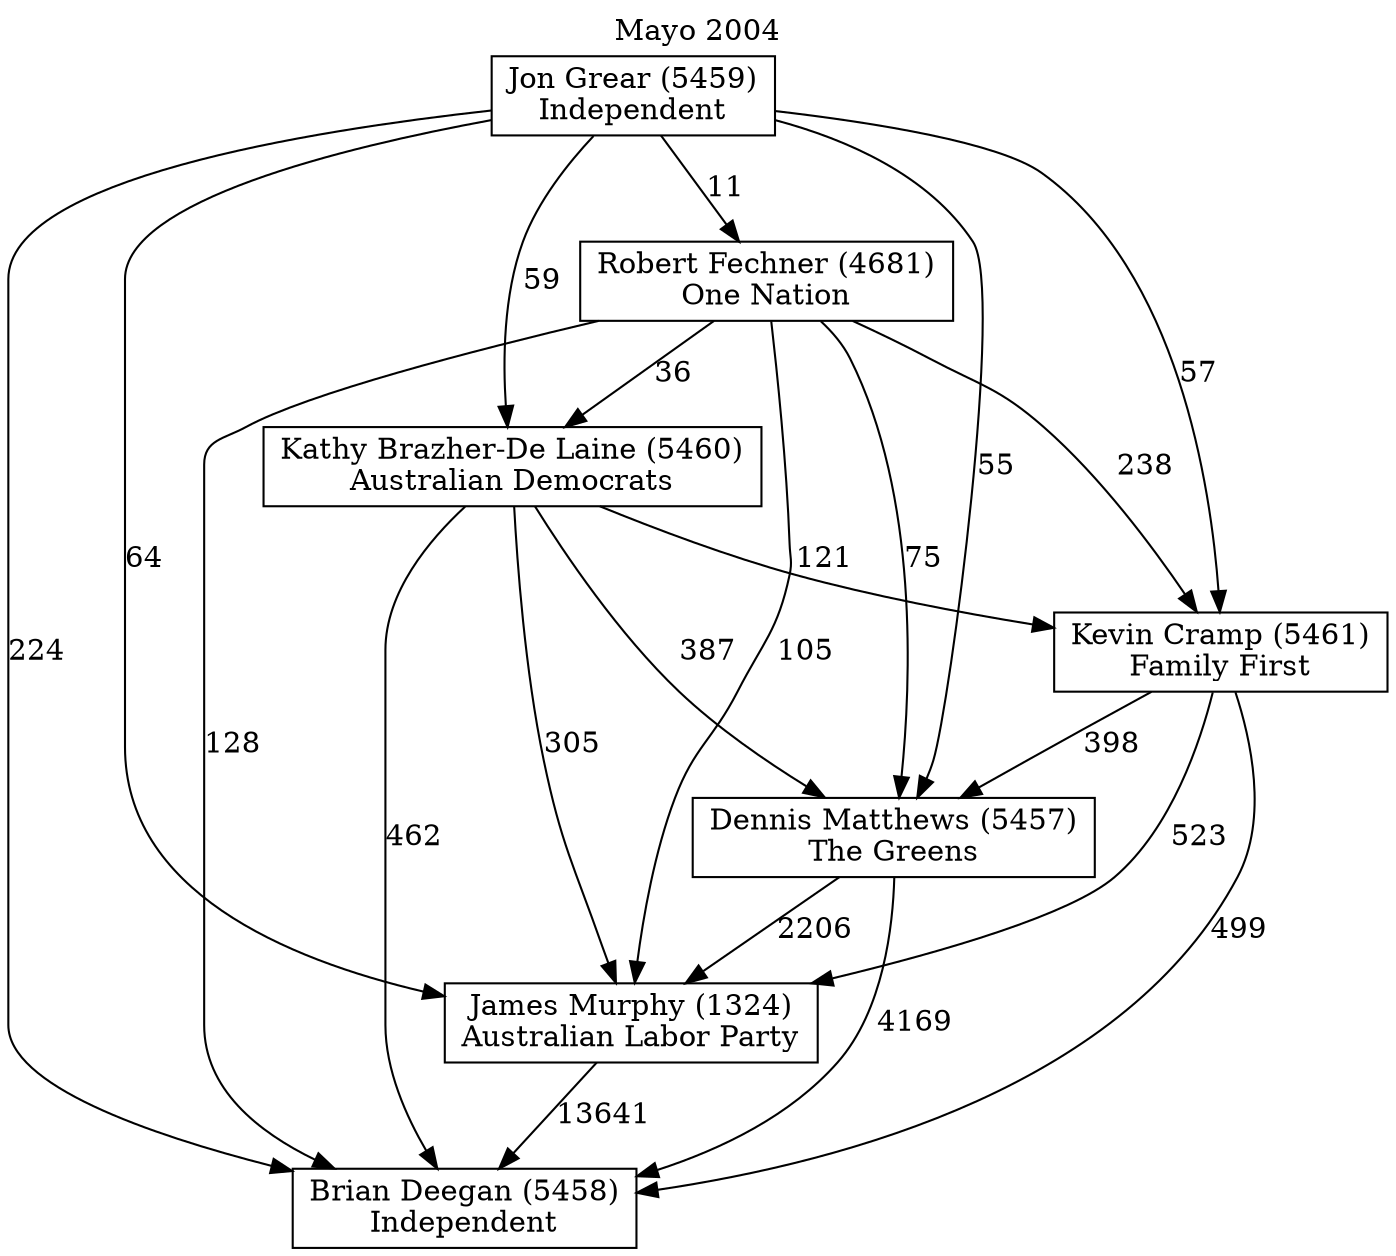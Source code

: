 // House preference flow
digraph "Brian Deegan (5458)_Mayo_2004" {
	graph [label="Mayo 2004" labelloc=t mclimit=10]
	node [shape=box]
	"Brian Deegan (5458)" [label="Brian Deegan (5458)
Independent"]
	"James Murphy (1324)" [label="James Murphy (1324)
Australian Labor Party"]
	"Dennis Matthews (5457)" [label="Dennis Matthews (5457)
The Greens"]
	"Kevin Cramp (5461)" [label="Kevin Cramp (5461)
Family First"]
	"Kathy Brazher-De Laine (5460)" [label="Kathy Brazher-De Laine (5460)
Australian Democrats"]
	"Robert Fechner (4681)" [label="Robert Fechner (4681)
One Nation"]
	"Jon Grear (5459)" [label="Jon Grear (5459)
Independent"]
	"James Murphy (1324)" -> "Brian Deegan (5458)" [label=13641]
	"Dennis Matthews (5457)" -> "James Murphy (1324)" [label=2206]
	"Kevin Cramp (5461)" -> "Dennis Matthews (5457)" [label=398]
	"Kathy Brazher-De Laine (5460)" -> "Kevin Cramp (5461)" [label=121]
	"Robert Fechner (4681)" -> "Kathy Brazher-De Laine (5460)" [label=36]
	"Jon Grear (5459)" -> "Robert Fechner (4681)" [label=11]
	"Dennis Matthews (5457)" -> "Brian Deegan (5458)" [label=4169]
	"Kevin Cramp (5461)" -> "Brian Deegan (5458)" [label=499]
	"Kathy Brazher-De Laine (5460)" -> "Brian Deegan (5458)" [label=462]
	"Robert Fechner (4681)" -> "Brian Deegan (5458)" [label=128]
	"Jon Grear (5459)" -> "Brian Deegan (5458)" [label=224]
	"Jon Grear (5459)" -> "Kathy Brazher-De Laine (5460)" [label=59]
	"Robert Fechner (4681)" -> "Kevin Cramp (5461)" [label=238]
	"Jon Grear (5459)" -> "Kevin Cramp (5461)" [label=57]
	"Kathy Brazher-De Laine (5460)" -> "Dennis Matthews (5457)" [label=387]
	"Robert Fechner (4681)" -> "Dennis Matthews (5457)" [label=75]
	"Jon Grear (5459)" -> "Dennis Matthews (5457)" [label=55]
	"Kevin Cramp (5461)" -> "James Murphy (1324)" [label=523]
	"Kathy Brazher-De Laine (5460)" -> "James Murphy (1324)" [label=305]
	"Robert Fechner (4681)" -> "James Murphy (1324)" [label=105]
	"Jon Grear (5459)" -> "James Murphy (1324)" [label=64]
}
